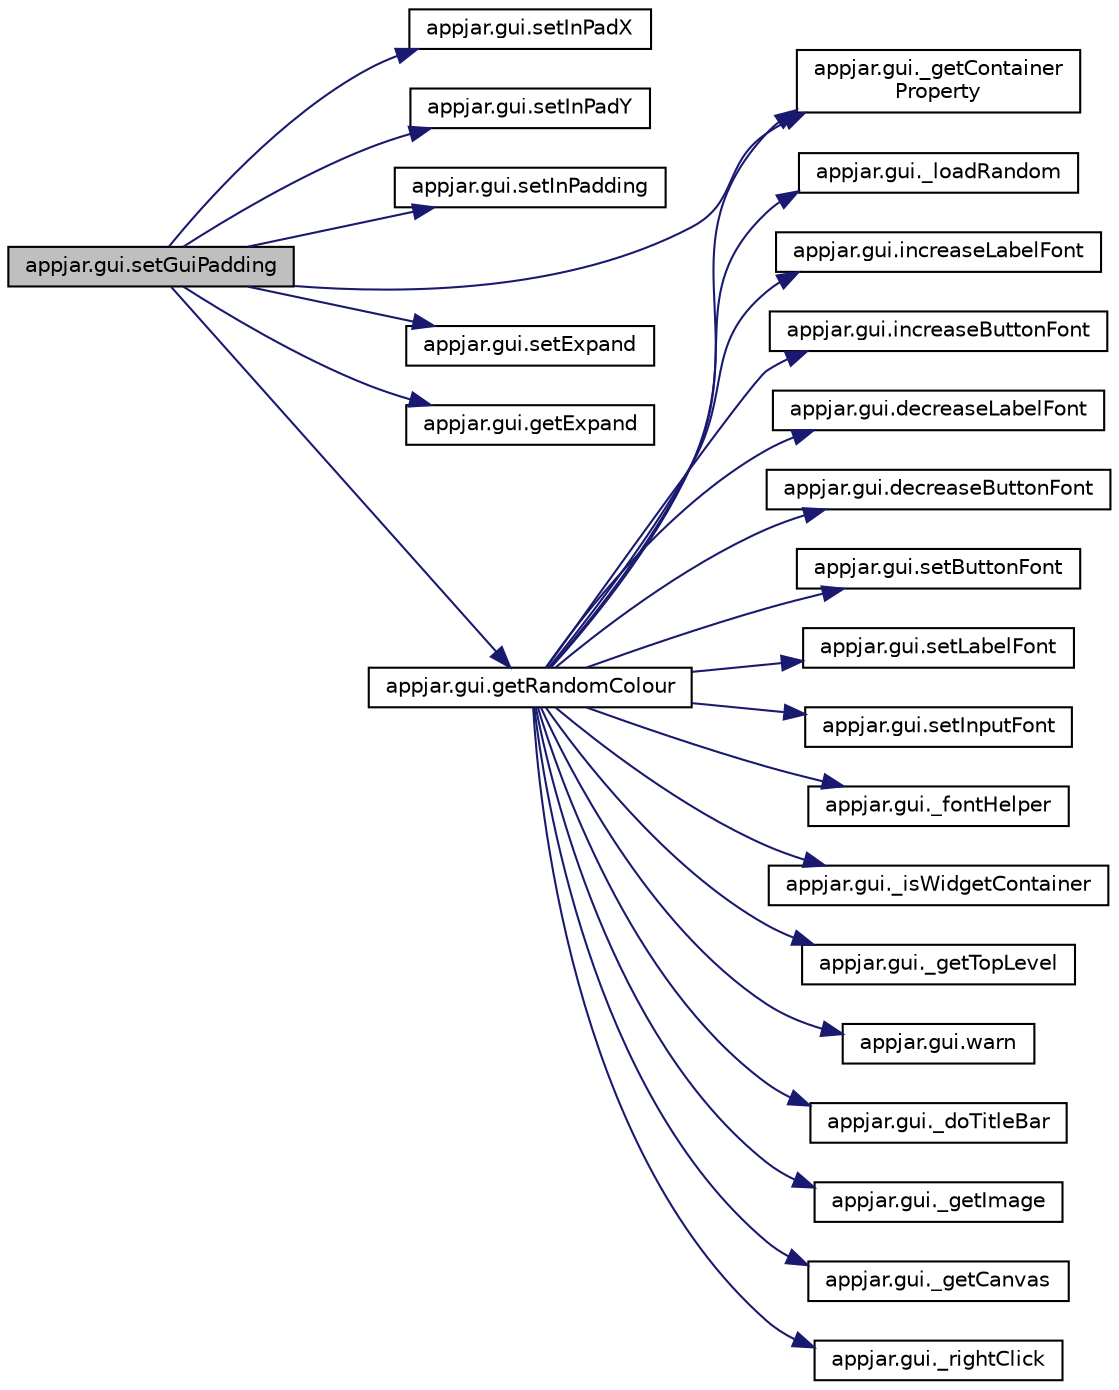 digraph "appjar.gui.setGuiPadding"
{
  edge [fontname="Helvetica",fontsize="10",labelfontname="Helvetica",labelfontsize="10"];
  node [fontname="Helvetica",fontsize="10",shape=record];
  rankdir="LR";
  Node1839 [label="appjar.gui.setGuiPadding",height=0.2,width=0.4,color="black", fillcolor="grey75", style="filled", fontcolor="black"];
  Node1839 -> Node1840 [color="midnightblue",fontsize="10",style="solid",fontname="Helvetica"];
  Node1840 [label="appjar.gui.setInPadX",height=0.2,width=0.4,color="black", fillcolor="white", style="filled",URL="$classappjar_1_1gui.html#a5f8a660204d0c2ae06899088a52f4915"];
  Node1839 -> Node1841 [color="midnightblue",fontsize="10",style="solid",fontname="Helvetica"];
  Node1841 [label="appjar.gui.setInPadY",height=0.2,width=0.4,color="black", fillcolor="white", style="filled",URL="$classappjar_1_1gui.html#a3bd9a5036b2fbc7872c96de216501c3e"];
  Node1839 -> Node1842 [color="midnightblue",fontsize="10",style="solid",fontname="Helvetica"];
  Node1842 [label="appjar.gui.setInPadding",height=0.2,width=0.4,color="black", fillcolor="white", style="filled",URL="$classappjar_1_1gui.html#ab93c1f9b3e8a46812f7fe687b6e6c0eb"];
  Node1839 -> Node1843 [color="midnightblue",fontsize="10",style="solid",fontname="Helvetica"];
  Node1843 [label="appjar.gui._getContainer\lProperty",height=0.2,width=0.4,color="black", fillcolor="white", style="filled",URL="$classappjar_1_1gui.html#aa5d65e2282cfbe0a4b963b369e7d4e51"];
  Node1839 -> Node1844 [color="midnightblue",fontsize="10",style="solid",fontname="Helvetica"];
  Node1844 [label="appjar.gui.setExpand",height=0.2,width=0.4,color="black", fillcolor="white", style="filled",URL="$classappjar_1_1gui.html#a7c5f79404e96ff23eb91ba9ef4df97d2"];
  Node1839 -> Node1845 [color="midnightblue",fontsize="10",style="solid",fontname="Helvetica"];
  Node1845 [label="appjar.gui.getExpand",height=0.2,width=0.4,color="black", fillcolor="white", style="filled",URL="$classappjar_1_1gui.html#afba794d7f754ac88199c94b3dff56eba"];
  Node1839 -> Node1846 [color="midnightblue",fontsize="10",style="solid",fontname="Helvetica"];
  Node1846 [label="appjar.gui.getRandomColour",height=0.2,width=0.4,color="black", fillcolor="white", style="filled",URL="$classappjar_1_1gui.html#abab8897e9d736a72a96a6d87aa2516e8"];
  Node1846 -> Node1847 [color="midnightblue",fontsize="10",style="solid",fontname="Helvetica"];
  Node1847 [label="appjar.gui._loadRandom",height=0.2,width=0.4,color="black", fillcolor="white", style="filled",URL="$classappjar_1_1gui.html#a47c264686ea827d178f0b3414960c063",tooltip="library loaders - on demand loading of different classes "];
  Node1846 -> Node1848 [color="midnightblue",fontsize="10",style="solid",fontname="Helvetica"];
  Node1848 [label="appjar.gui.increaseLabelFont",height=0.2,width=0.4,color="black", fillcolor="white", style="filled",URL="$classappjar_1_1gui.html#a90b21000e9922e91b1284e60930d3ef8"];
  Node1846 -> Node1849 [color="midnightblue",fontsize="10",style="solid",fontname="Helvetica"];
  Node1849 [label="appjar.gui.increaseButtonFont",height=0.2,width=0.4,color="black", fillcolor="white", style="filled",URL="$classappjar_1_1gui.html#a22ca0f9161f9cb6550b7ca23b002ed90"];
  Node1846 -> Node1850 [color="midnightblue",fontsize="10",style="solid",fontname="Helvetica"];
  Node1850 [label="appjar.gui.decreaseLabelFont",height=0.2,width=0.4,color="black", fillcolor="white", style="filled",URL="$classappjar_1_1gui.html#abb6455bfc69dbb82d0babf025cb4fdda"];
  Node1846 -> Node1851 [color="midnightblue",fontsize="10",style="solid",fontname="Helvetica"];
  Node1851 [label="appjar.gui.decreaseButtonFont",height=0.2,width=0.4,color="black", fillcolor="white", style="filled",URL="$classappjar_1_1gui.html#a5c5ac35771b5f350708b53c95b2a1213"];
  Node1846 -> Node1852 [color="midnightblue",fontsize="10",style="solid",fontname="Helvetica"];
  Node1852 [label="appjar.gui.setButtonFont",height=0.2,width=0.4,color="black", fillcolor="white", style="filled",URL="$classappjar_1_1gui.html#ab5b7b796253832b3257a7ffc1e073907"];
  Node1846 -> Node1853 [color="midnightblue",fontsize="10",style="solid",fontname="Helvetica"];
  Node1853 [label="appjar.gui.setLabelFont",height=0.2,width=0.4,color="black", fillcolor="white", style="filled",URL="$classappjar_1_1gui.html#a1a7dd97fbfc7b2326947e1305f583d38"];
  Node1846 -> Node1854 [color="midnightblue",fontsize="10",style="solid",fontname="Helvetica"];
  Node1854 [label="appjar.gui.setInputFont",height=0.2,width=0.4,color="black", fillcolor="white", style="filled",URL="$classappjar_1_1gui.html#ae3a49186c1d723493c7e271f6dcdc64b"];
  Node1846 -> Node1843 [color="midnightblue",fontsize="10",style="solid",fontname="Helvetica"];
  Node1846 -> Node1855 [color="midnightblue",fontsize="10",style="solid",fontname="Helvetica"];
  Node1855 [label="appjar.gui._fontHelper",height=0.2,width=0.4,color="black", fillcolor="white", style="filled",URL="$classappjar_1_1gui.html#a4a85a27feca7ac1978b2cbdd8a3aa022"];
  Node1846 -> Node1856 [color="midnightblue",fontsize="10",style="solid",fontname="Helvetica"];
  Node1856 [label="appjar.gui._isWidgetContainer",height=0.2,width=0.4,color="black", fillcolor="white", style="filled",URL="$classappjar_1_1gui.html#ad0339b08b05b4b569ac1bbc1036b133e"];
  Node1846 -> Node1857 [color="midnightblue",fontsize="10",style="solid",fontname="Helvetica"];
  Node1857 [label="appjar.gui._getTopLevel",height=0.2,width=0.4,color="black", fillcolor="white", style="filled",URL="$classappjar_1_1gui.html#a175eb1f92e48591eb8767f244ebcdd20"];
  Node1846 -> Node1858 [color="midnightblue",fontsize="10",style="solid",fontname="Helvetica"];
  Node1858 [label="appjar.gui.warn",height=0.2,width=0.4,color="black", fillcolor="white", style="filled",URL="$classappjar_1_1gui.html#a3ab0139430263b1913b4078cf34e7098"];
  Node1846 -> Node1859 [color="midnightblue",fontsize="10",style="solid",fontname="Helvetica"];
  Node1859 [label="appjar.gui._doTitleBar",height=0.2,width=0.4,color="black", fillcolor="white", style="filled",URL="$classappjar_1_1gui.html#afe3d7459c66bad98dde751f487e0b2dd"];
  Node1846 -> Node1860 [color="midnightblue",fontsize="10",style="solid",fontname="Helvetica"];
  Node1860 [label="appjar.gui._getImage",height=0.2,width=0.4,color="black", fillcolor="white", style="filled",URL="$classappjar_1_1gui.html#a8890a622d0e8ab681b20883f4c7512cf"];
  Node1846 -> Node1861 [color="midnightblue",fontsize="10",style="solid",fontname="Helvetica"];
  Node1861 [label="appjar.gui._getCanvas",height=0.2,width=0.4,color="black", fillcolor="white", style="filled",URL="$classappjar_1_1gui.html#a810550f2df0e5903420dd85d29988b99"];
  Node1846 -> Node1862 [color="midnightblue",fontsize="10",style="solid",fontname="Helvetica"];
  Node1862 [label="appjar.gui._rightClick",height=0.2,width=0.4,color="black", fillcolor="white", style="filled",URL="$classappjar_1_1gui.html#a6fdfd01492e894ced8238e2eee5b030b"];
}

